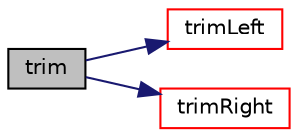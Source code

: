 digraph "trim"
{
  bgcolor="transparent";
  edge [fontname="Helvetica",fontsize="10",labelfontname="Helvetica",labelfontsize="10"];
  node [fontname="Helvetica",fontsize="10",shape=record];
  rankdir="LR";
  Node1 [label="trim",height=0.2,width=0.4,color="black", fillcolor="grey75", style="filled", fontcolor="black"];
  Node1 -> Node2 [color="midnightblue",fontsize="10",style="solid",fontname="Helvetica"];
  Node2 [label="trimLeft",height=0.2,width=0.4,color="red",URL="$a10810.html#ab7e5fb91bd2b1e0276dc18b23eee259d",tooltip="Return string trimmed of leading whitespace. "];
  Node1 -> Node3 [color="midnightblue",fontsize="10",style="solid",fontname="Helvetica"];
  Node3 [label="trimRight",height=0.2,width=0.4,color="red",URL="$a10810.html#aa1ae9f60058a233895b56c782199a396",tooltip="Return string trimmed of trailing whitespace. "];
}
